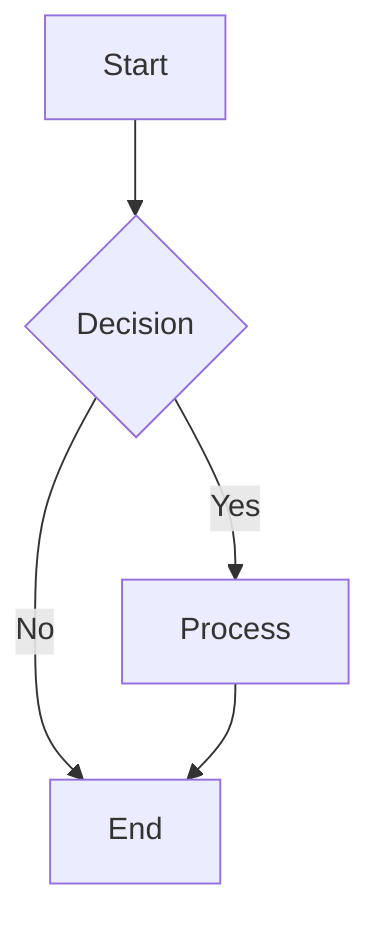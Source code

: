 flowchart TD
    A[Start] --> B{Decision}
    B -->|Yes| C[Process]
    B -->|No| D[End]
    C --> D